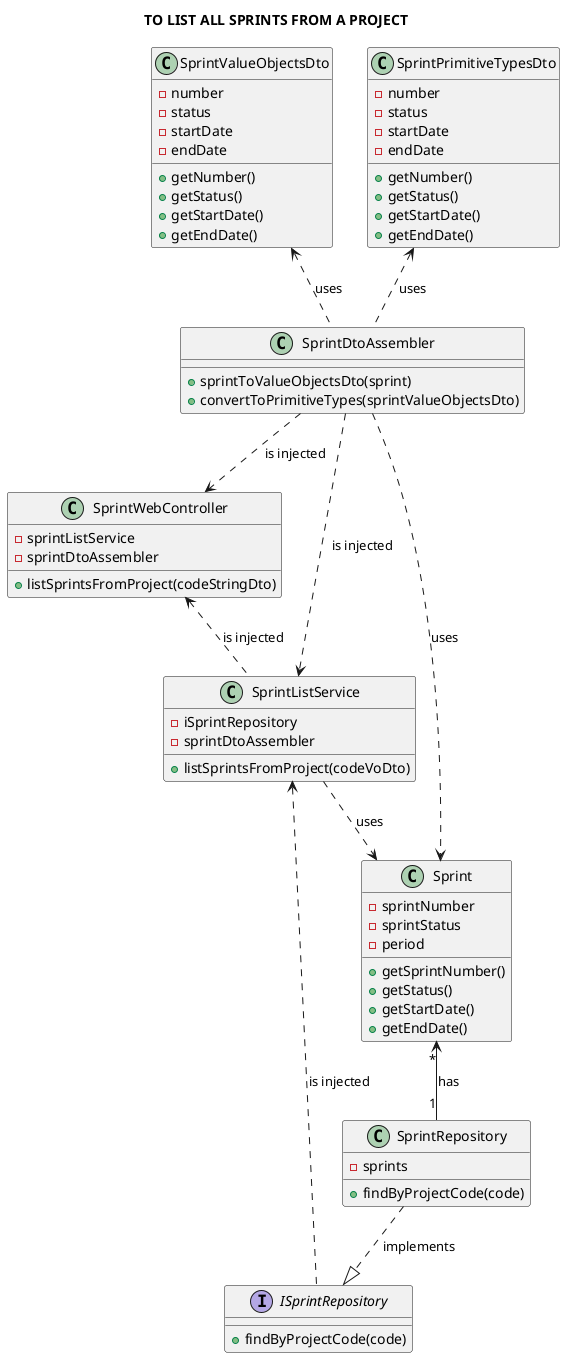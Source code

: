 @startuml

title TO LIST ALL SPRINTS FROM A PROJECT
skinparam sequenceMessageAlign center

class SprintWebController {
-sprintListService
-sprintDtoAssembler
+listSprintsFromProject(codeStringDto)
}

class SprintListService {
-iSprintRepository
-sprintDtoAssembler
+listSprintsFromProject(codeVoDto)
}

interface ISprintRepository {
+findByProjectCode(code)
}

class SprintRepository {
-sprints
+findByProjectCode(code)
}

class SprintDtoAssembler {
+sprintToValueObjectsDto(sprint)
+convertToPrimitiveTypes(sprintValueObjectsDto)
}

class SprintValueObjectsDto {
-number
-status
-startDate
-endDate
+getNumber()
+getStatus()
+getStartDate()
+getEndDate()
}

class SprintPrimitiveTypesDto {
-number
-status
-startDate
-endDate
+getNumber()
+getStatus()
+getStartDate()
+getEndDate()
}

class Sprint {
-sprintNumber
-sprintStatus
-period
+getSprintNumber()
+getStatus()
+getStartDate()
+getEndDate()
}

SprintWebController <.. SprintListService: is injected
SprintListService <.. ISprintRepository: is injected
SprintRepository ..|> ISprintRepository: implements
SprintListService ..> Sprint: uses
SprintDtoAssembler ..> SprintListService: is injected
SprintDtoAssembler ..> SprintWebController: is injected
SprintDtoAssembler ..> Sprint: uses
SprintValueObjectsDto <.. SprintDtoAssembler: uses
SprintPrimitiveTypesDto <.. SprintDtoAssembler: uses
Sprint "*" <-down- "1" SprintRepository: has

@enduml